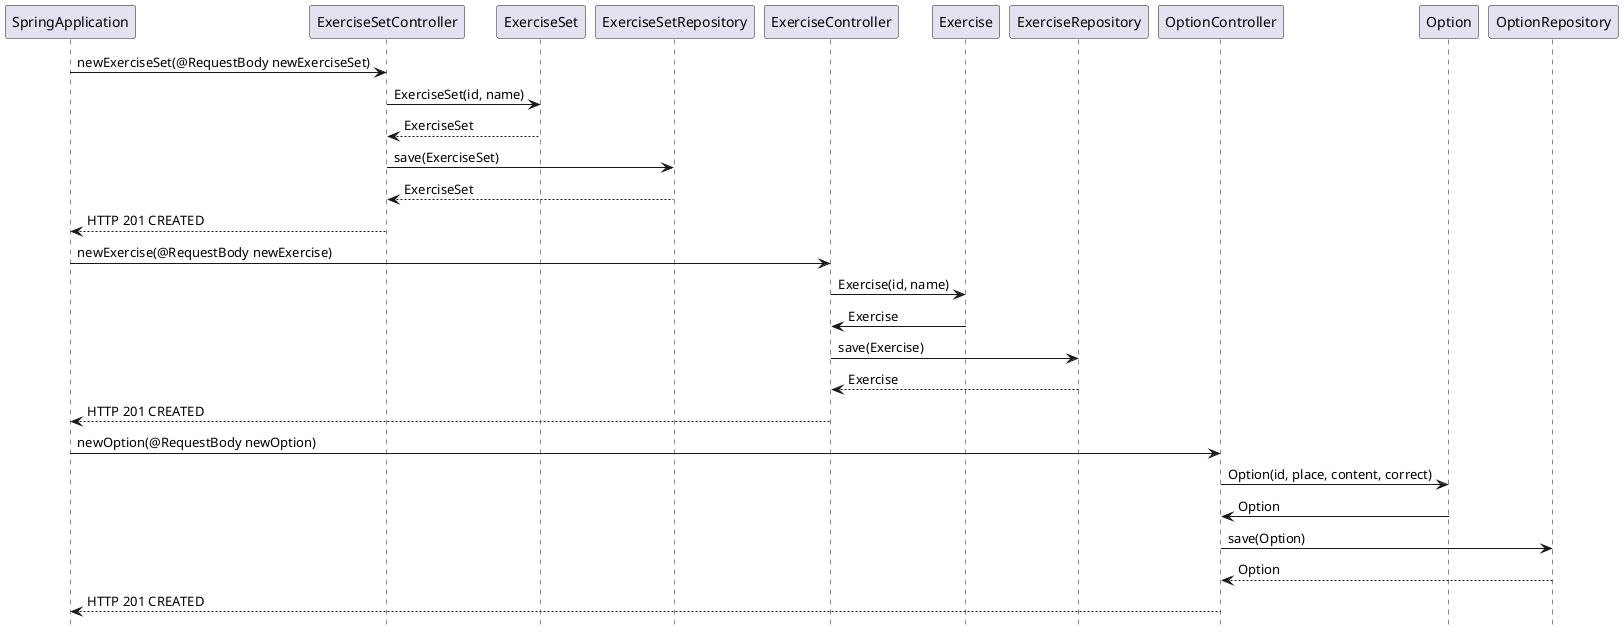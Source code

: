 @startuml
hide footbox

SpringApplication -> ExerciseSetController: newExerciseSet(@RequestBody newExerciseSet)
ExerciseSetController -> ExerciseSet: ExerciseSet(id, name)
ExerciseSet --> ExerciseSetController: ExerciseSet
ExerciseSetController -> ExerciseSetRepository: save(ExerciseSet)
ExerciseSetRepository --> ExerciseSetController: ExerciseSet
ExerciseSetController  --> SpringApplication: HTTP 201 CREATED

SpringApplication -> ExerciseController: newExercise(@RequestBody newExercise)
ExerciseController -> Exercise: Exercise(id, name)
Exercise -> ExerciseController: Exercise
ExerciseController -> ExerciseRepository: save(Exercise)
ExerciseRepository --> ExerciseController: Exercise
ExerciseController  --> SpringApplication: HTTP 201 CREATED

SpringApplication -> OptionController: newOption(@RequestBody newOption)
OptionController -> Option: Option(id, place, content, correct)
Option -> OptionController: Option
OptionController -> OptionRepository: save(Option)
OptionRepository --> OptionController: Option
OptionController  --> SpringApplication: HTTP 201 CREATED
@enduml
